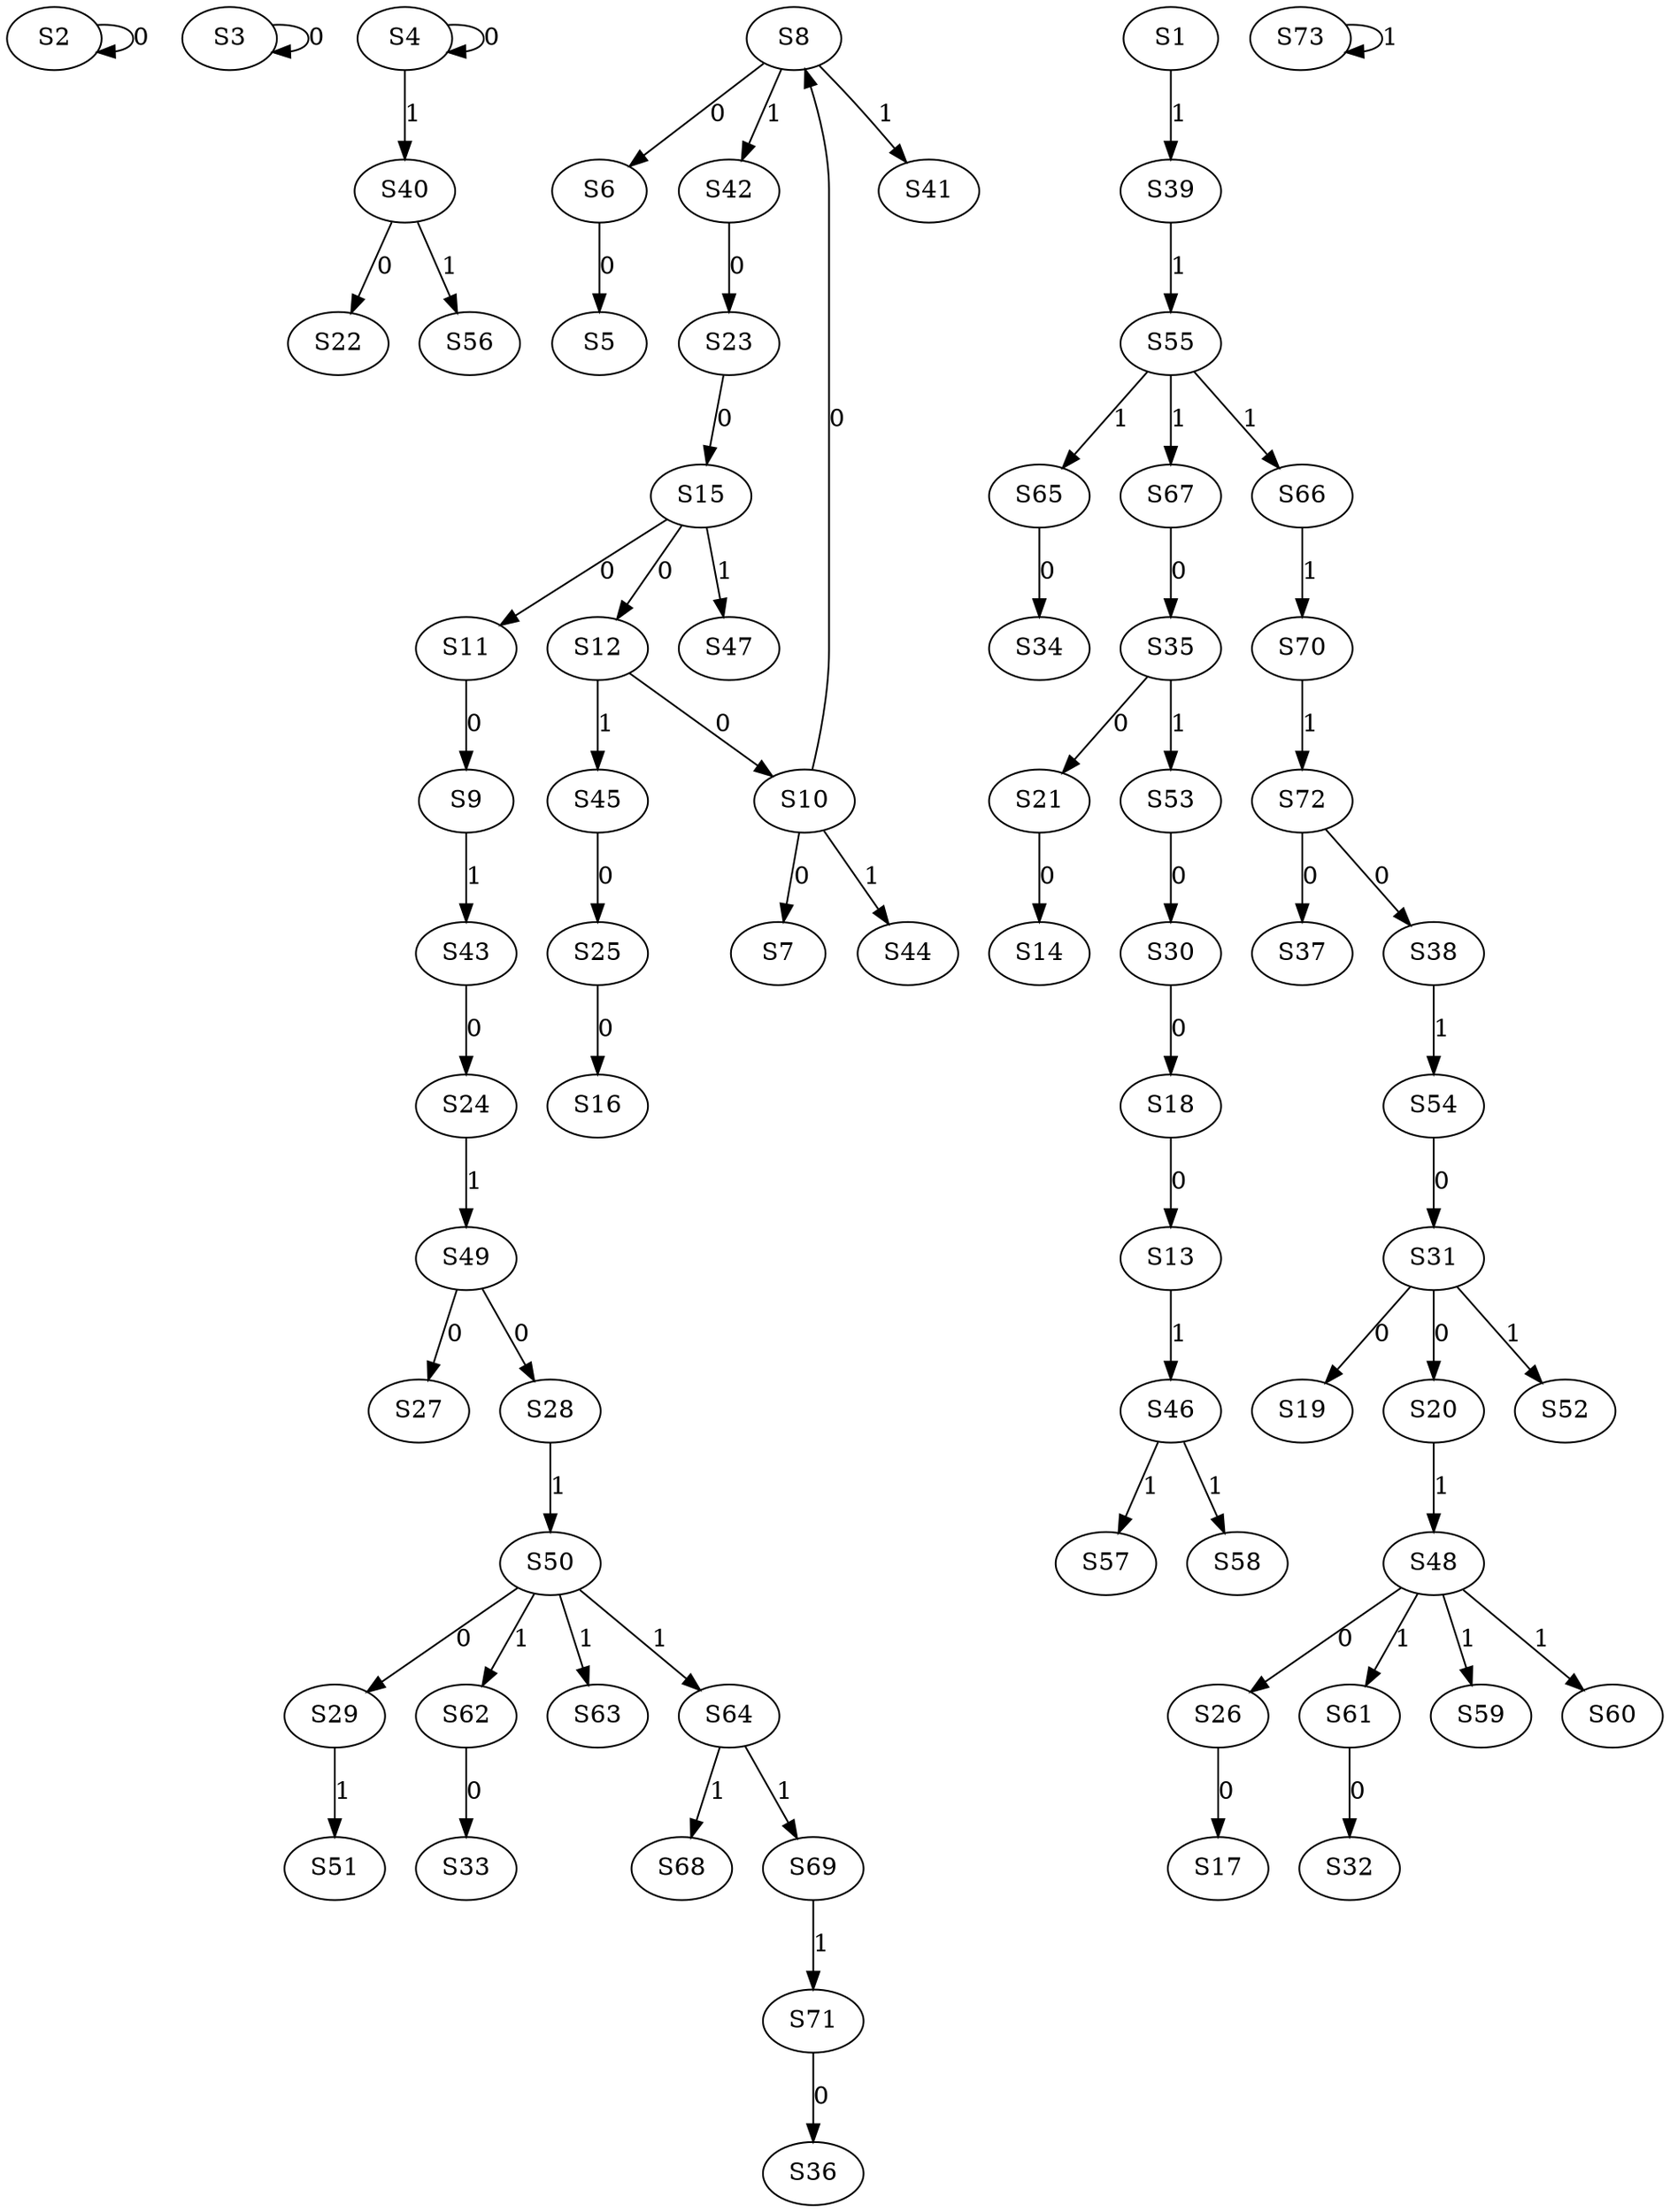 strict digraph {
	S2 -> S2 [ label = 0 ];
	S3 -> S3 [ label = 0 ];
	S4 -> S4 [ label = 0 ];
	S6 -> S5 [ label = 0 ];
	S8 -> S6 [ label = 0 ];
	S10 -> S7 [ label = 0 ];
	S10 -> S8 [ label = 0 ];
	S11 -> S9 [ label = 0 ];
	S12 -> S10 [ label = 0 ];
	S15 -> S11 [ label = 0 ];
	S15 -> S12 [ label = 0 ];
	S18 -> S13 [ label = 0 ];
	S21 -> S14 [ label = 0 ];
	S23 -> S15 [ label = 0 ];
	S25 -> S16 [ label = 0 ];
	S26 -> S17 [ label = 0 ];
	S30 -> S18 [ label = 0 ];
	S31 -> S19 [ label = 0 ];
	S31 -> S20 [ label = 0 ];
	S35 -> S21 [ label = 0 ];
	S40 -> S22 [ label = 0 ];
	S42 -> S23 [ label = 0 ];
	S43 -> S24 [ label = 0 ];
	S45 -> S25 [ label = 0 ];
	S48 -> S26 [ label = 0 ];
	S49 -> S27 [ label = 0 ];
	S49 -> S28 [ label = 0 ];
	S50 -> S29 [ label = 0 ];
	S53 -> S30 [ label = 0 ];
	S54 -> S31 [ label = 0 ];
	S61 -> S32 [ label = 0 ];
	S62 -> S33 [ label = 0 ];
	S65 -> S34 [ label = 0 ];
	S67 -> S35 [ label = 0 ];
	S71 -> S36 [ label = 0 ];
	S72 -> S37 [ label = 0 ];
	S72 -> S38 [ label = 0 ];
	S1 -> S39 [ label = 1 ];
	S4 -> S40 [ label = 1 ];
	S8 -> S41 [ label = 1 ];
	S8 -> S42 [ label = 1 ];
	S9 -> S43 [ label = 1 ];
	S10 -> S44 [ label = 1 ];
	S12 -> S45 [ label = 1 ];
	S13 -> S46 [ label = 1 ];
	S15 -> S47 [ label = 1 ];
	S20 -> S48 [ label = 1 ];
	S24 -> S49 [ label = 1 ];
	S28 -> S50 [ label = 1 ];
	S29 -> S51 [ label = 1 ];
	S31 -> S52 [ label = 1 ];
	S35 -> S53 [ label = 1 ];
	S38 -> S54 [ label = 1 ];
	S39 -> S55 [ label = 1 ];
	S40 -> S56 [ label = 1 ];
	S46 -> S57 [ label = 1 ];
	S46 -> S58 [ label = 1 ];
	S48 -> S59 [ label = 1 ];
	S48 -> S60 [ label = 1 ];
	S48 -> S61 [ label = 1 ];
	S50 -> S62 [ label = 1 ];
	S50 -> S63 [ label = 1 ];
	S50 -> S64 [ label = 1 ];
	S55 -> S65 [ label = 1 ];
	S55 -> S66 [ label = 1 ];
	S55 -> S67 [ label = 1 ];
	S64 -> S68 [ label = 1 ];
	S64 -> S69 [ label = 1 ];
	S66 -> S70 [ label = 1 ];
	S69 -> S71 [ label = 1 ];
	S70 -> S72 [ label = 1 ];
	S73 -> S73 [ label = 1 ];
}
